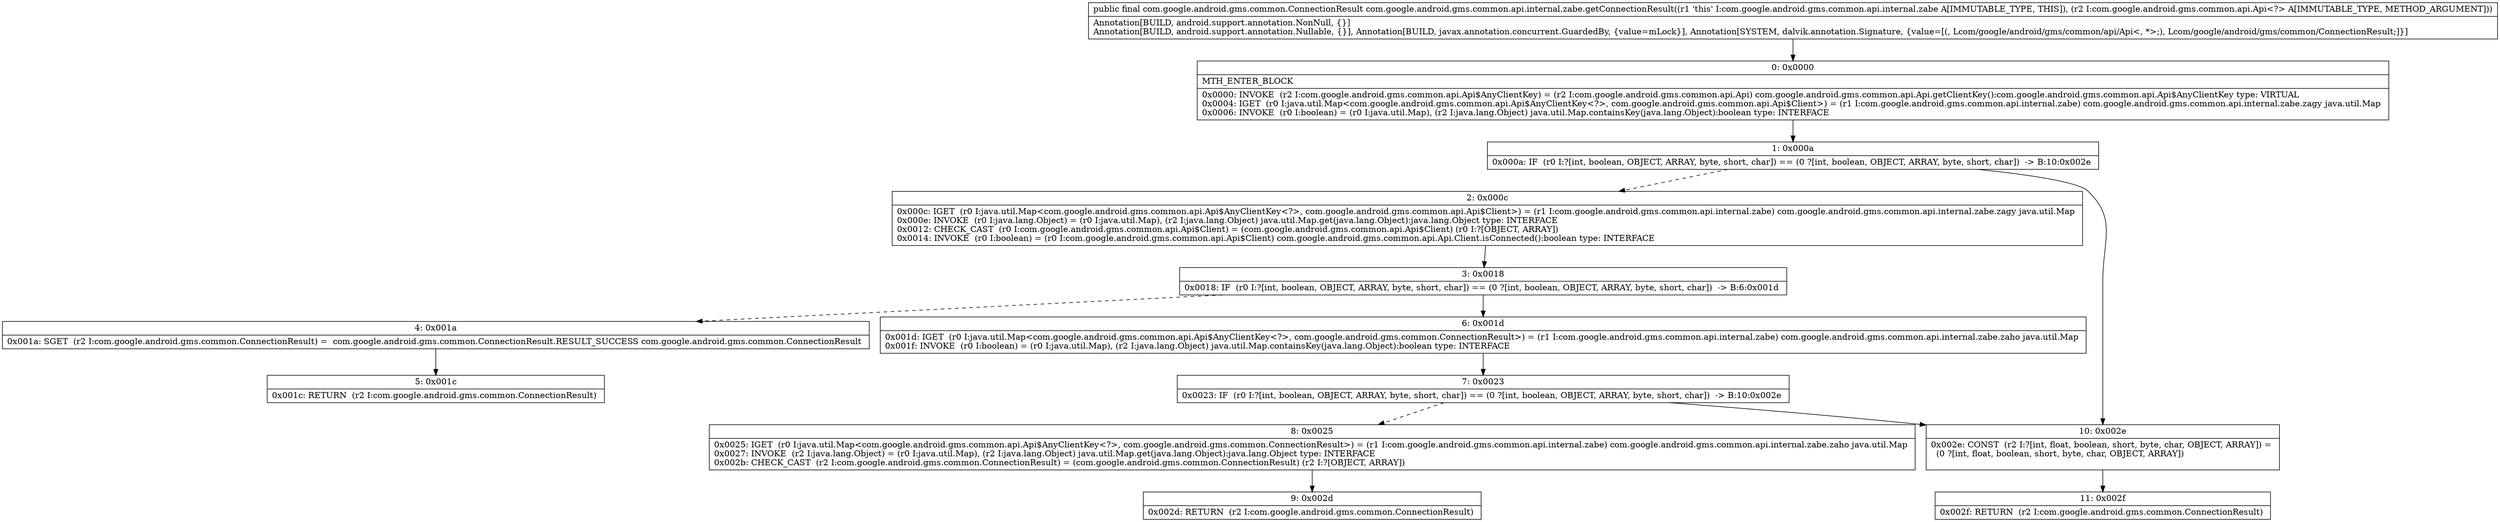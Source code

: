 digraph "CFG forcom.google.android.gms.common.api.internal.zabe.getConnectionResult(Lcom\/google\/android\/gms\/common\/api\/Api;)Lcom\/google\/android\/gms\/common\/ConnectionResult;" {
Node_0 [shape=record,label="{0\:\ 0x0000|MTH_ENTER_BLOCK\l|0x0000: INVOKE  (r2 I:com.google.android.gms.common.api.Api$AnyClientKey) = (r2 I:com.google.android.gms.common.api.Api) com.google.android.gms.common.api.Api.getClientKey():com.google.android.gms.common.api.Api$AnyClientKey type: VIRTUAL \l0x0004: IGET  (r0 I:java.util.Map\<com.google.android.gms.common.api.Api$AnyClientKey\<?\>, com.google.android.gms.common.api.Api$Client\>) = (r1 I:com.google.android.gms.common.api.internal.zabe) com.google.android.gms.common.api.internal.zabe.zagy java.util.Map \l0x0006: INVOKE  (r0 I:boolean) = (r0 I:java.util.Map), (r2 I:java.lang.Object) java.util.Map.containsKey(java.lang.Object):boolean type: INTERFACE \l}"];
Node_1 [shape=record,label="{1\:\ 0x000a|0x000a: IF  (r0 I:?[int, boolean, OBJECT, ARRAY, byte, short, char]) == (0 ?[int, boolean, OBJECT, ARRAY, byte, short, char])  \-\> B:10:0x002e \l}"];
Node_2 [shape=record,label="{2\:\ 0x000c|0x000c: IGET  (r0 I:java.util.Map\<com.google.android.gms.common.api.Api$AnyClientKey\<?\>, com.google.android.gms.common.api.Api$Client\>) = (r1 I:com.google.android.gms.common.api.internal.zabe) com.google.android.gms.common.api.internal.zabe.zagy java.util.Map \l0x000e: INVOKE  (r0 I:java.lang.Object) = (r0 I:java.util.Map), (r2 I:java.lang.Object) java.util.Map.get(java.lang.Object):java.lang.Object type: INTERFACE \l0x0012: CHECK_CAST  (r0 I:com.google.android.gms.common.api.Api$Client) = (com.google.android.gms.common.api.Api$Client) (r0 I:?[OBJECT, ARRAY]) \l0x0014: INVOKE  (r0 I:boolean) = (r0 I:com.google.android.gms.common.api.Api$Client) com.google.android.gms.common.api.Api.Client.isConnected():boolean type: INTERFACE \l}"];
Node_3 [shape=record,label="{3\:\ 0x0018|0x0018: IF  (r0 I:?[int, boolean, OBJECT, ARRAY, byte, short, char]) == (0 ?[int, boolean, OBJECT, ARRAY, byte, short, char])  \-\> B:6:0x001d \l}"];
Node_4 [shape=record,label="{4\:\ 0x001a|0x001a: SGET  (r2 I:com.google.android.gms.common.ConnectionResult) =  com.google.android.gms.common.ConnectionResult.RESULT_SUCCESS com.google.android.gms.common.ConnectionResult \l}"];
Node_5 [shape=record,label="{5\:\ 0x001c|0x001c: RETURN  (r2 I:com.google.android.gms.common.ConnectionResult) \l}"];
Node_6 [shape=record,label="{6\:\ 0x001d|0x001d: IGET  (r0 I:java.util.Map\<com.google.android.gms.common.api.Api$AnyClientKey\<?\>, com.google.android.gms.common.ConnectionResult\>) = (r1 I:com.google.android.gms.common.api.internal.zabe) com.google.android.gms.common.api.internal.zabe.zaho java.util.Map \l0x001f: INVOKE  (r0 I:boolean) = (r0 I:java.util.Map), (r2 I:java.lang.Object) java.util.Map.containsKey(java.lang.Object):boolean type: INTERFACE \l}"];
Node_7 [shape=record,label="{7\:\ 0x0023|0x0023: IF  (r0 I:?[int, boolean, OBJECT, ARRAY, byte, short, char]) == (0 ?[int, boolean, OBJECT, ARRAY, byte, short, char])  \-\> B:10:0x002e \l}"];
Node_8 [shape=record,label="{8\:\ 0x0025|0x0025: IGET  (r0 I:java.util.Map\<com.google.android.gms.common.api.Api$AnyClientKey\<?\>, com.google.android.gms.common.ConnectionResult\>) = (r1 I:com.google.android.gms.common.api.internal.zabe) com.google.android.gms.common.api.internal.zabe.zaho java.util.Map \l0x0027: INVOKE  (r2 I:java.lang.Object) = (r0 I:java.util.Map), (r2 I:java.lang.Object) java.util.Map.get(java.lang.Object):java.lang.Object type: INTERFACE \l0x002b: CHECK_CAST  (r2 I:com.google.android.gms.common.ConnectionResult) = (com.google.android.gms.common.ConnectionResult) (r2 I:?[OBJECT, ARRAY]) \l}"];
Node_9 [shape=record,label="{9\:\ 0x002d|0x002d: RETURN  (r2 I:com.google.android.gms.common.ConnectionResult) \l}"];
Node_10 [shape=record,label="{10\:\ 0x002e|0x002e: CONST  (r2 I:?[int, float, boolean, short, byte, char, OBJECT, ARRAY]) = \l  (0 ?[int, float, boolean, short, byte, char, OBJECT, ARRAY])\l \l}"];
Node_11 [shape=record,label="{11\:\ 0x002f|0x002f: RETURN  (r2 I:com.google.android.gms.common.ConnectionResult) \l}"];
MethodNode[shape=record,label="{public final com.google.android.gms.common.ConnectionResult com.google.android.gms.common.api.internal.zabe.getConnectionResult((r1 'this' I:com.google.android.gms.common.api.internal.zabe A[IMMUTABLE_TYPE, THIS]), (r2 I:com.google.android.gms.common.api.Api\<?\> A[IMMUTABLE_TYPE, METHOD_ARGUMENT]))  | Annotation[BUILD, android.support.annotation.NonNull, \{\}]\lAnnotation[BUILD, android.support.annotation.Nullable, \{\}], Annotation[BUILD, javax.annotation.concurrent.GuardedBy, \{value=mLock\}], Annotation[SYSTEM, dalvik.annotation.Signature, \{value=[(, Lcom\/google\/android\/gms\/common\/api\/Api\<, *\>;), Lcom\/google\/android\/gms\/common\/ConnectionResult;]\}]\l}"];
MethodNode -> Node_0;
Node_0 -> Node_1;
Node_1 -> Node_2[style=dashed];
Node_1 -> Node_10;
Node_2 -> Node_3;
Node_3 -> Node_4[style=dashed];
Node_3 -> Node_6;
Node_4 -> Node_5;
Node_6 -> Node_7;
Node_7 -> Node_8[style=dashed];
Node_7 -> Node_10;
Node_8 -> Node_9;
Node_10 -> Node_11;
}

